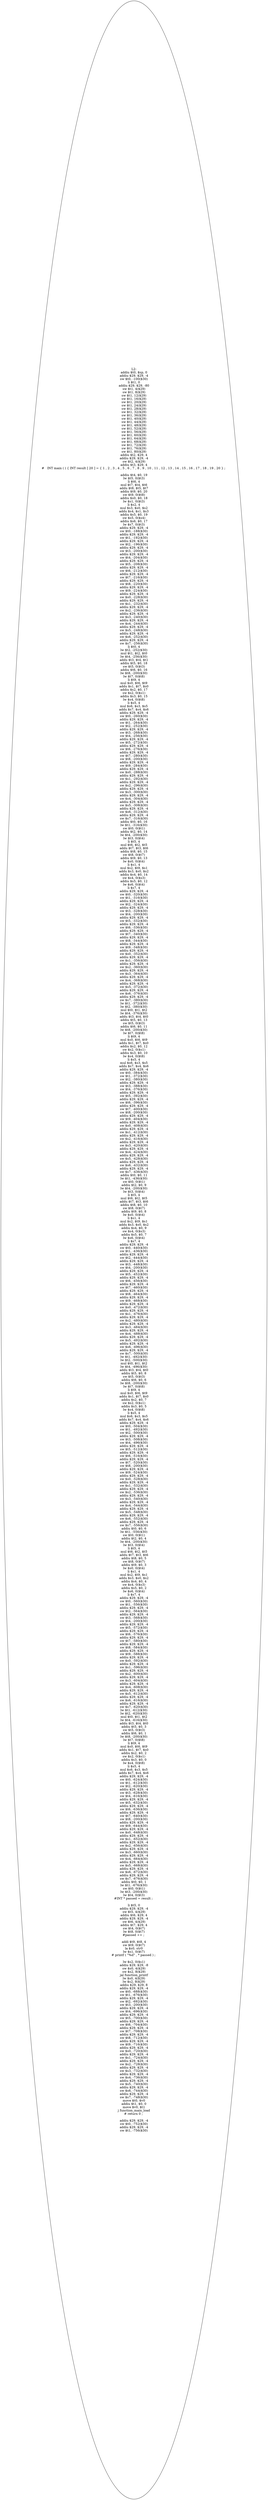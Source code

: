 digraph AST {
  "125702256344896" [label="L2:
addiu $t0, $sp, 0
addiu $29, $29, -4
sw $t0, -100($30)
li $t1, 0
addiu $29, $29, -80
sw $t1, 4($29)
sw $t1, 8($29)
sw $t1, 12($29)
sw $t1, 16($29)
sw $t1, 20($29)
sw $t1, 24($29)
sw $t1, 28($29)
sw $t1, 32($29)
sw $t1, 36($29)
sw $t1, 40($29)
sw $t1, 44($29)
sw $t1, 48($29)
sw $t1, 52($29)
sw $t1, 56($29)
sw $t1, 60($29)
sw $t1, 64($29)
sw $t1, 68($29)
sw $t1, 72($29)
sw $t1, 76($29)
sw $t1, 80($29)
addiu $t2, $29, 4
addiu $29, $29, -4
sw $t2, 4($29)
addiu $t3, $29, 4
#   INT main ( ) { INT result [ 20 ] = { 1 , 2 , 3 , 4 , 5 , 6 , 7 , 8 , 9 , 10 , 11 , 12 , 13 , 14 , 15 , 16 , 17 , 18 , 19 , 20 } ; 

addiu $t4, $0, 19
lw $t5, 0($t3)
li $t6, 4
mul $t7, $t4, $t6
addu $t8, $t5, $t7
addiu $t9, $0, 20
sw $t9, 0($t8)
addiu $s0, $0, 18
lw $s1, 0($t3)
li $s2, 4
mul $s3, $s0, $s2
addu $s4, $s1, $s3
addiu $s5, $0, 19
sw $s5, 0($s4)
addiu $s6, $0, 17
lw $s7, 0($t3)
addiu $29, $29, -4
sw $t0, -188($30)
addiu $29, $29, -4
sw $t1, -192($30)
addiu $29, $29, -4
sw $t2, -196($30)
addiu $29, $29, -4
sw $t3, -200($30)
addiu $29, $29, -4
sw $t4, -204($30)
addiu $29, $29, -4
sw $t5, -208($30)
addiu $29, $29, -4
sw $t6, -212($30)
addiu $29, $29, -4
sw $t7, -216($30)
addiu $29, $29, -4
sw $t8, -220($30)
addiu $29, $29, -4
sw $t9, -224($30)
addiu $29, $29, -4
sw $s0, -228($30)
addiu $29, $29, -4
sw $s1, -232($30)
addiu $29, $29, -4
sw $s2, -236($30)
addiu $29, $29, -4
sw $s3, -240($30)
addiu $29, $29, -4
sw $s4, -244($30)
addiu $29, $29, -4
sw $s5, -248($30)
addiu $29, $29, -4
sw $s6, -252($30)
addiu $29, $29, -4
sw $s7, -256($30)
li $t0, 4
lw $t2, -252($30)
mul $t1, $t2, $t0
lw $t4, -256($30)
addu $t3, $t4, $t1
addiu $t5, $0, 18
sw $t5, 0($t3)
addiu $t6, $0, 16
lw $t8, -200($30)
lw $t7, 0($t8)
li $t9, 4
mul $s0, $t6, $t9
addu $s1, $t7, $s0
addiu $s2, $0, 17
sw $s2, 0($s1)
addiu $s3, $0, 15
lw $s4, 0($t8)
li $s5, 4
mul $s6, $s3, $s5
addu $s7, $s4, $s6
addiu $29, $29, -4
sw $t0, -260($30)
addiu $29, $29, -4
sw $t1, -264($30)
sw $t2, -252($30)
addiu $29, $29, -4
sw $t3, -268($30)
sw $t4, -256($30)
addiu $29, $29, -4
sw $t5, -272($30)
addiu $29, $29, -4
sw $t6, -276($30)
addiu $29, $29, -4
sw $t7, -280($30)
sw $t8, -200($30)
addiu $29, $29, -4
sw $t9, -284($30)
addiu $29, $29, -4
sw $s0, -288($30)
addiu $29, $29, -4
sw $s1, -292($30)
addiu $29, $29, -4
sw $s2, -296($30)
addiu $29, $29, -4
sw $s3, -300($30)
addiu $29, $29, -4
sw $s4, -304($30)
addiu $29, $29, -4
sw $s5, -308($30)
addiu $29, $29, -4
sw $s6, -312($30)
addiu $29, $29, -4
sw $s7, -316($30)
addiu $t0, $0, 16
lw $t1, -316($30)
sw $t0, 0($t1)
addiu $t2, $0, 14
lw $t4, -200($30)
lw $t3, 0($t4)
li $t5, 4
mul $t6, $t2, $t5
addu $t7, $t3, $t6
addiu $t8, $0, 15
sw $t8, 0($t7)
addiu $t9, $0, 13
lw $s0, 0($t4)
li $s1, 4
mul $s2, $t9, $s1
addu $s3, $s0, $s2
addiu $s4, $0, 14
sw $s4, 0($s3)
addiu $s5, $0, 12
lw $s6, 0($t4)
li $s7, 4
addiu $29, $29, -4
sw $t0, -320($30)
sw $t1, -316($30)
addiu $29, $29, -4
sw $t2, -324($30)
addiu $29, $29, -4
sw $t3, -328($30)
sw $t4, -200($30)
addiu $29, $29, -4
sw $t5, -332($30)
addiu $29, $29, -4
sw $t6, -336($30)
addiu $29, $29, -4
sw $t7, -340($30)
addiu $29, $29, -4
sw $t8, -344($30)
addiu $29, $29, -4
sw $t9, -348($30)
addiu $29, $29, -4
sw $s0, -352($30)
addiu $29, $29, -4
sw $s1, -356($30)
addiu $29, $29, -4
sw $s2, -360($30)
addiu $29, $29, -4
sw $s3, -364($30)
addiu $29, $29, -4
sw $s4, -368($30)
addiu $29, $29, -4
sw $s5, -372($30)
addiu $29, $29, -4
sw $s6, -376($30)
addiu $29, $29, -4
sw $s7, -380($30)
lw $t1, -372($30)
lw $t2, -380($30)
mul $t0, $t1, $t2
lw $t4, -376($30)
addu $t3, $t4, $t0
addiu $t5, $0, 13
sw $t5, 0($t3)
addiu $t6, $0, 11
lw $t8, -200($30)
lw $t7, 0($t8)
li $t9, 4
mul $s0, $t6, $t9
addu $s1, $t7, $s0
addiu $s2, $0, 12
sw $s2, 0($s1)
addiu $s3, $0, 10
lw $s4, 0($t8)
li $s5, 4
mul $s6, $s3, $s5
addu $s7, $s4, $s6
addiu $29, $29, -4
sw $t0, -384($30)
sw $t1, -372($30)
sw $t2, -380($30)
addiu $29, $29, -4
sw $t3, -388($30)
sw $t4, -376($30)
addiu $29, $29, -4
sw $t5, -392($30)
addiu $29, $29, -4
sw $t6, -396($30)
addiu $29, $29, -4
sw $t7, -400($30)
sw $t8, -200($30)
addiu $29, $29, -4
sw $t9, -404($30)
addiu $29, $29, -4
sw $s0, -408($30)
addiu $29, $29, -4
sw $s1, -412($30)
addiu $29, $29, -4
sw $s2, -416($30)
addiu $29, $29, -4
sw $s3, -420($30)
addiu $29, $29, -4
sw $s4, -424($30)
addiu $29, $29, -4
sw $s5, -428($30)
addiu $29, $29, -4
sw $s6, -432($30)
addiu $29, $29, -4
sw $s7, -436($30)
addiu $t0, $0, 11
lw $t1, -436($30)
sw $t0, 0($t1)
addiu $t2, $0, 9
lw $t4, -200($30)
lw $t3, 0($t4)
li $t5, 4
mul $t6, $t2, $t5
addu $t7, $t3, $t6
addiu $t8, $0, 10
sw $t8, 0($t7)
addiu $t9, $0, 8
lw $s0, 0($t4)
li $s1, 4
mul $s2, $t9, $s1
addu $s3, $s0, $s2
addiu $s4, $0, 9
sw $s4, 0($s3)
addiu $s5, $0, 7
lw $s6, 0($t4)
li $s7, 4
addiu $29, $29, -4
sw $t0, -440($30)
sw $t1, -436($30)
addiu $29, $29, -4
sw $t2, -444($30)
addiu $29, $29, -4
sw $t3, -448($30)
sw $t4, -200($30)
addiu $29, $29, -4
sw $t5, -452($30)
addiu $29, $29, -4
sw $t6, -456($30)
addiu $29, $29, -4
sw $t7, -460($30)
addiu $29, $29, -4
sw $t8, -464($30)
addiu $29, $29, -4
sw $t9, -468($30)
addiu $29, $29, -4
sw $s0, -472($30)
addiu $29, $29, -4
sw $s1, -476($30)
addiu $29, $29, -4
sw $s2, -480($30)
addiu $29, $29, -4
sw $s3, -484($30)
addiu $29, $29, -4
sw $s4, -488($30)
addiu $29, $29, -4
sw $s5, -492($30)
addiu $29, $29, -4
sw $s6, -496($30)
addiu $29, $29, -4
sw $s7, -500($30)
lw $t1, -492($30)
lw $t2, -500($30)
mul $t0, $t1, $t2
lw $t4, -496($30)
addu $t3, $t4, $t0
addiu $t5, $0, 8
sw $t5, 0($t3)
addiu $t6, $0, 6
lw $t8, -200($30)
lw $t7, 0($t8)
li $t9, 4
mul $s0, $t6, $t9
addu $s1, $t7, $s0
addiu $s2, $0, 7
sw $s2, 0($s1)
addiu $s3, $0, 5
lw $s4, 0($t8)
li $s5, 4
mul $s6, $s3, $s5
addu $s7, $s4, $s6
addiu $29, $29, -4
sw $t0, -504($30)
sw $t1, -492($30)
sw $t2, -500($30)
addiu $29, $29, -4
sw $t3, -508($30)
sw $t4, -496($30)
addiu $29, $29, -4
sw $t5, -512($30)
addiu $29, $29, -4
sw $t6, -516($30)
addiu $29, $29, -4
sw $t7, -520($30)
sw $t8, -200($30)
addiu $29, $29, -4
sw $t9, -524($30)
addiu $29, $29, -4
sw $s0, -528($30)
addiu $29, $29, -4
sw $s1, -532($30)
addiu $29, $29, -4
sw $s2, -536($30)
addiu $29, $29, -4
sw $s3, -540($30)
addiu $29, $29, -4
sw $s4, -544($30)
addiu $29, $29, -4
sw $s5, -548($30)
addiu $29, $29, -4
sw $s6, -552($30)
addiu $29, $29, -4
sw $s7, -556($30)
addiu $t0, $0, 6
lw $t1, -556($30)
sw $t0, 0($t1)
addiu $t2, $0, 4
lw $t4, -200($30)
lw $t3, 0($t4)
li $t5, 4
mul $t6, $t2, $t5
addu $t7, $t3, $t6
addiu $t8, $0, 5
sw $t8, 0($t7)
addiu $t9, $0, 3
lw $s0, 0($t4)
li $s1, 4
mul $s2, $t9, $s1
addu $s3, $s0, $s2
addiu $s4, $0, 4
sw $s4, 0($s3)
addiu $s5, $0, 2
lw $s6, 0($t4)
li $s7, 4
addiu $29, $29, -4
sw $t0, -560($30)
sw $t1, -556($30)
addiu $29, $29, -4
sw $t2, -564($30)
addiu $29, $29, -4
sw $t3, -568($30)
sw $t4, -200($30)
addiu $29, $29, -4
sw $t5, -572($30)
addiu $29, $29, -4
sw $t6, -576($30)
addiu $29, $29, -4
sw $t7, -580($30)
addiu $29, $29, -4
sw $t8, -584($30)
addiu $29, $29, -4
sw $t9, -588($30)
addiu $29, $29, -4
sw $s0, -592($30)
addiu $29, $29, -4
sw $s1, -596($30)
addiu $29, $29, -4
sw $s2, -600($30)
addiu $29, $29, -4
sw $s3, -604($30)
addiu $29, $29, -4
sw $s4, -608($30)
addiu $29, $29, -4
sw $s5, -612($30)
addiu $29, $29, -4
sw $s6, -616($30)
addiu $29, $29, -4
sw $s7, -620($30)
lw $t1, -612($30)
lw $t2, -620($30)
mul $t0, $t1, $t2
lw $t4, -616($30)
addu $t3, $t4, $t0
addiu $t5, $0, 3
sw $t5, 0($t3)
addiu $t6, $0, 1
lw $t8, -200($30)
lw $t7, 0($t8)
li $t9, 4
mul $s0, $t6, $t9
addu $s1, $t7, $s0
addiu $s2, $0, 2
sw $s2, 0($s1)
addiu $s3, $0, 0
lw $s4, 0($t8)
li $s5, 4
mul $s6, $s3, $s5
addu $s7, $s4, $s6
addiu $29, $29, -4
sw $t0, -624($30)
sw $t1, -612($30)
sw $t2, -620($30)
addiu $29, $29, -4
sw $t3, -628($30)
sw $t4, -616($30)
addiu $29, $29, -4
sw $t5, -632($30)
addiu $29, $29, -4
sw $t6, -636($30)
addiu $29, $29, -4
sw $t7, -640($30)
sw $t8, -200($30)
addiu $29, $29, -4
sw $t9, -644($30)
addiu $29, $29, -4
sw $s0, -648($30)
addiu $29, $29, -4
sw $s1, -652($30)
addiu $29, $29, -4
sw $s2, -656($30)
addiu $29, $29, -4
sw $s3, -660($30)
addiu $29, $29, -4
sw $s4, -664($30)
addiu $29, $29, -4
sw $s5, -668($30)
addiu $29, $29, -4
sw $s6, -672($30)
addiu $29, $29, -4
sw $s7, -676($30)
addiu $t0, $0, 1
lw $t1, -676($30)
sw $t0, 0($t1)
lw $t3, -200($30)
lw $t4, 0($t3)
#INT * passed = result ; 

li $t5, 0
addiu $29, $29, -4
sw $t5, 4($29)
addiu $t6, $29, 4
addiu $29, $29, -4
sw $t6, 4($29)
addiu $t7, $29, 4
sw $t4, 0($t7)
lw $t8, 0($t7)
#passed ++ ; 

addi $t9, $t8, 4
sw $t9, 0($t7)
la $s0, str0
lw $s1, 0($t7)
# printf ( \"%d\" , * passed ) ; 

lw $s2, 0($s1)
addiu $29, $29, -8
sw $s0, 4($29)
sw $s2, 8($29)
jal function_printf
lw $s0, 4($29)
lw $s2, 8($29)
addiu $29, $29, 8
addiu $29, $29, -4
sw $t0, -688($30)
sw $t1, -676($30)
addiu $29, $29, -4
sw $t2, -692($30)
sw $t3, -200($30)
addiu $29, $29, -4
sw $t4, -696($30)
addiu $29, $29, -4
sw $t5, -700($30)
addiu $29, $29, -4
sw $t6, -704($30)
addiu $29, $29, -4
sw $t7, -708($30)
addiu $29, $29, -4
sw $t8, -712($30)
addiu $29, $29, -4
sw $t9, -716($30)
addiu $29, $29, -4
sw $s0, -720($30)
addiu $29, $29, -4
sw $s1, -724($30)
addiu $29, $29, -4
sw $s2, -728($30)
addiu $29, $29, -4
sw $s3, -732($30)
addiu $29, $29, -4
sw $s4, -736($30)
addiu $29, $29, -4
sw $s5, -740($30)
addiu $29, $29, -4
sw $s6, -744($30)
addiu $29, $29, -4
sw $s7, -748($30)
move $t0, $v0
addiu $t1, $0, 0
move $v0, $t1
j function_main_load
# return 0 ; 

addiu $29, $29, -4
sw $t0, -752($30)
addiu $29, $29, -4
sw $t1, -756($30)
"];
}
